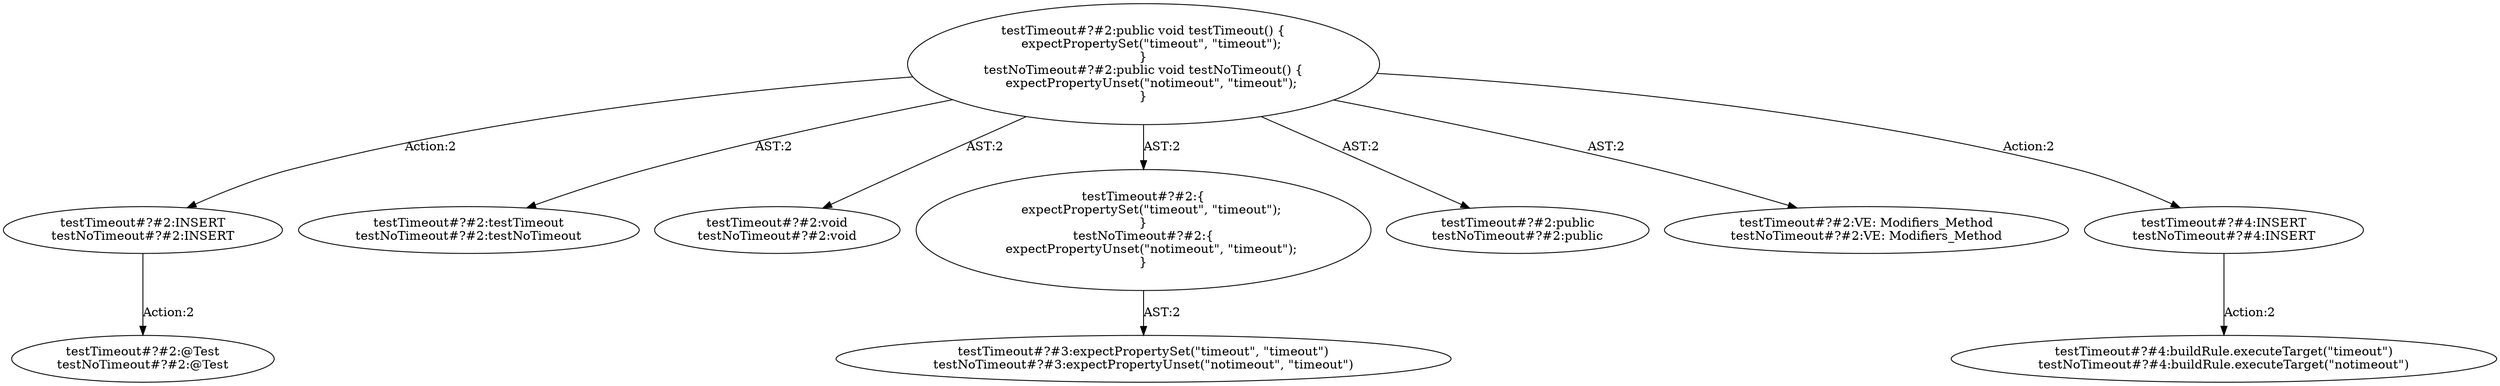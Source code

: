 digraph "Pattern" {
0 [label="testTimeout#?#2:INSERT
testNoTimeout#?#2:INSERT" shape=ellipse]
1 [label="testTimeout#?#2:public void testTimeout() \{
    expectPropertySet(\"timeout\", \"timeout\");
\}
testNoTimeout#?#2:public void testNoTimeout() \{
    expectPropertyUnset(\"notimeout\", \"timeout\");
\}" shape=ellipse]
2 [label="testTimeout#?#2:testTimeout
testNoTimeout#?#2:testNoTimeout" shape=ellipse]
3 [label="testTimeout#?#2:void
testNoTimeout#?#2:void" shape=ellipse]
4 [label="testTimeout#?#2:\{
    expectPropertySet(\"timeout\", \"timeout\");
\}
testNoTimeout#?#2:\{
    expectPropertyUnset(\"notimeout\", \"timeout\");
\}" shape=ellipse]
5 [label="testTimeout#?#3:expectPropertySet(\"timeout\", \"timeout\")
testNoTimeout#?#3:expectPropertyUnset(\"notimeout\", \"timeout\")" shape=ellipse]
6 [label="testTimeout#?#2:public
testNoTimeout#?#2:public" shape=ellipse]
7 [label="testTimeout#?#2:VE: Modifiers_Method
testNoTimeout#?#2:VE: Modifiers_Method" shape=ellipse]
8 [label="testTimeout#?#4:INSERT
testNoTimeout#?#4:INSERT" shape=ellipse]
9 [label="testTimeout#?#4:buildRule.executeTarget(\"timeout\")
testNoTimeout#?#4:buildRule.executeTarget(\"notimeout\")" shape=ellipse]
10 [label="testTimeout#?#2:@Test
testNoTimeout#?#2:@Test" shape=ellipse]
0 -> 10 [label="Action:2"];
1 -> 0 [label="Action:2"];
1 -> 2 [label="AST:2"];
1 -> 3 [label="AST:2"];
1 -> 4 [label="AST:2"];
1 -> 6 [label="AST:2"];
1 -> 7 [label="AST:2"];
1 -> 8 [label="Action:2"];
4 -> 5 [label="AST:2"];
8 -> 9 [label="Action:2"];
}